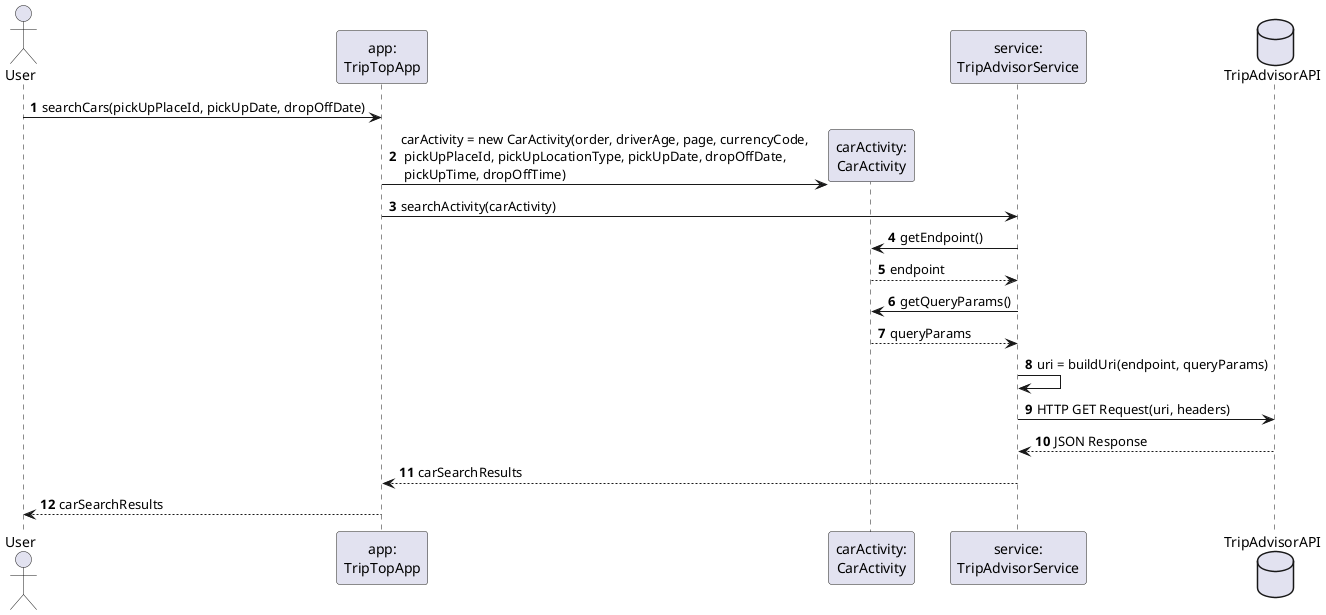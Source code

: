 @startuml
autonumber

actor User
participant "app:\nTripTopApp" as app
participant "carActivity:\nCarActivity" as carActivity
participant "service:\nTripAdvisorService" as service
database "TripAdvisorAPI" as api

User -> app: searchCars(pickUpPlaceId, pickUpDate, dropOffDate)

create carActivity
app -> carActivity: carActivity = new CarActivity(order, driverAge, page, currencyCode, \n pickUpPlaceId, pickUpLocationType, pickUpDate, dropOffDate, \n pickUpTime, dropOffTime)

app -> service: searchActivity(carActivity)
service -> carActivity: getEndpoint()
carActivity --> service: endpoint

service -> carActivity: getQueryParams()
carActivity --> service: queryParams

service -> service: uri = buildUri(endpoint, queryParams)

service -> api: HTTP GET Request(uri, headers)
api --> service: JSON Response

service --> app: carSearchResults
User <-- app: carSearchResults

@enduml